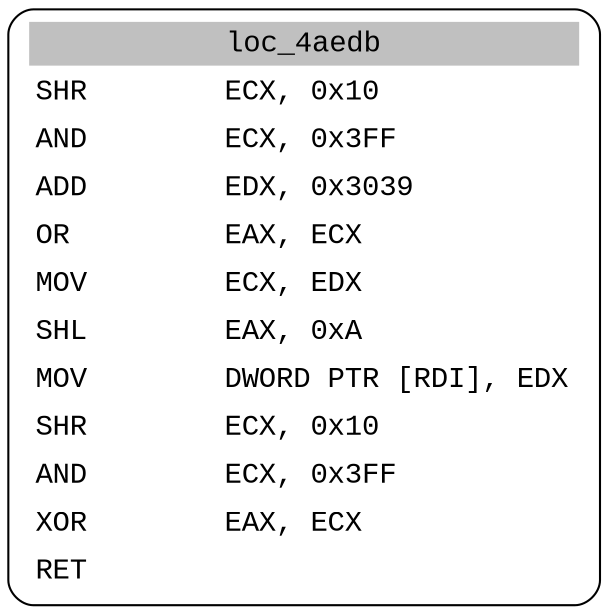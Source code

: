 digraph asm_graph {
1941 [
shape="Mrecord" fontname="Courier New"label =<<table border="0" cellborder="0" cellpadding="3"><tr><td align="center" colspan="2" bgcolor="grey">loc_4aedb</td></tr><tr><td align="left">SHR        ECX, 0x10</td></tr><tr><td align="left">AND        ECX, 0x3FF</td></tr><tr><td align="left">ADD        EDX, 0x3039</td></tr><tr><td align="left">OR         EAX, ECX</td></tr><tr><td align="left">MOV        ECX, EDX</td></tr><tr><td align="left">SHL        EAX, 0xA</td></tr><tr><td align="left">MOV        DWORD PTR [RDI], EDX</td></tr><tr><td align="left">SHR        ECX, 0x10</td></tr><tr><td align="left">AND        ECX, 0x3FF</td></tr><tr><td align="left">XOR        EAX, ECX</td></tr><tr><td align="left">RET        </td></tr></table>> ];
}